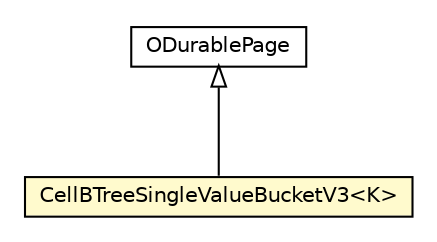 #!/usr/local/bin/dot
#
# Class diagram 
# Generated by UMLGraph version R5_6-24-gf6e263 (http://www.umlgraph.org/)
#

digraph G {
	edge [fontname="Helvetica",fontsize=10,labelfontname="Helvetica",labelfontsize=10];
	node [fontname="Helvetica",fontsize=10,shape=plaintext];
	nodesep=0.25;
	ranksep=0.5;
	// com.orientechnologies.orient.core.storage.impl.local.paginated.base.ODurablePage
	c964774 [label=<<table title="com.orientechnologies.orient.core.storage.impl.local.paginated.base.ODurablePage" border="0" cellborder="1" cellspacing="0" cellpadding="2" port="p" href="../../../../impl/local/paginated/base/ODurablePage.html">
		<tr><td><table border="0" cellspacing="0" cellpadding="1">
<tr><td align="center" balign="center"> ODurablePage </td></tr>
		</table></td></tr>
		</table>>, URL="../../../../impl/local/paginated/base/ODurablePage.html", fontname="Helvetica", fontcolor="black", fontsize=10.0];
	// com.orientechnologies.orient.core.storage.index.sbtree.singlevalue.v3.CellBTreeSingleValueBucketV3<K>
	c964852 [label=<<table title="com.orientechnologies.orient.core.storage.index.sbtree.singlevalue.v3.CellBTreeSingleValueBucketV3" border="0" cellborder="1" cellspacing="0" cellpadding="2" port="p" bgcolor="lemonChiffon" href="./CellBTreeSingleValueBucketV3.html">
		<tr><td><table border="0" cellspacing="0" cellpadding="1">
<tr><td align="center" balign="center"> CellBTreeSingleValueBucketV3&lt;K&gt; </td></tr>
		</table></td></tr>
		</table>>, URL="./CellBTreeSingleValueBucketV3.html", fontname="Helvetica", fontcolor="black", fontsize=10.0];
	//com.orientechnologies.orient.core.storage.index.sbtree.singlevalue.v3.CellBTreeSingleValueBucketV3<K> extends com.orientechnologies.orient.core.storage.impl.local.paginated.base.ODurablePage
	c964774:p -> c964852:p [dir=back,arrowtail=empty];
}

